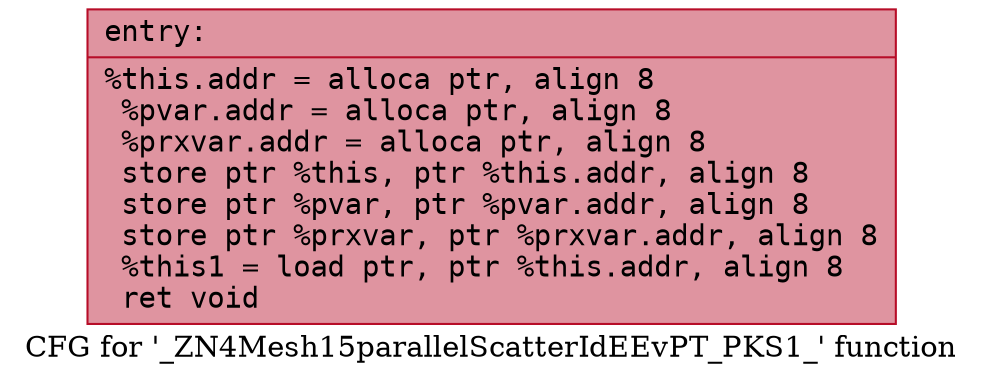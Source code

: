 digraph "CFG for '_ZN4Mesh15parallelScatterIdEEvPT_PKS1_' function" {
	label="CFG for '_ZN4Mesh15parallelScatterIdEEvPT_PKS1_' function";

	Node0x56307d78a280 [shape=record,color="#b70d28ff", style=filled, fillcolor="#b70d2870" fontname="Courier",label="{entry:\l|  %this.addr = alloca ptr, align 8\l  %pvar.addr = alloca ptr, align 8\l  %prxvar.addr = alloca ptr, align 8\l  store ptr %this, ptr %this.addr, align 8\l  store ptr %pvar, ptr %pvar.addr, align 8\l  store ptr %prxvar, ptr %prxvar.addr, align 8\l  %this1 = load ptr, ptr %this.addr, align 8\l  ret void\l}"];
}
